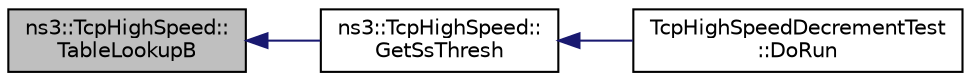 digraph "ns3::TcpHighSpeed::TableLookupB"
{
  edge [fontname="Helvetica",fontsize="10",labelfontname="Helvetica",labelfontsize="10"];
  node [fontname="Helvetica",fontsize="10",shape=record];
  rankdir="LR";
  Node1 [label="ns3::TcpHighSpeed::\lTableLookupB",height=0.2,width=0.4,color="black", fillcolor="grey75", style="filled", fontcolor="black"];
  Node1 -> Node2 [dir="back",color="midnightblue",fontsize="10",style="solid"];
  Node2 [label="ns3::TcpHighSpeed::\lGetSsThresh",height=0.2,width=0.4,color="black", fillcolor="white", style="filled",URL="$d8/d6f/classns3_1_1TcpHighSpeed.html#abc432f29ca437f1a62cd17d614568842",tooltip="Get slow start threshold following HighSpeed principles. "];
  Node2 -> Node3 [dir="back",color="midnightblue",fontsize="10",style="solid"];
  Node3 [label="TcpHighSpeedDecrementTest\l::DoRun",height=0.2,width=0.4,color="black", fillcolor="white", style="filled",URL="$d9/d8d/classTcpHighSpeedDecrementTest.html#aaf06d64c6c5a5f7de4742fedb5f7f9eb",tooltip="Implementation to actually run this TestCase. "];
}
